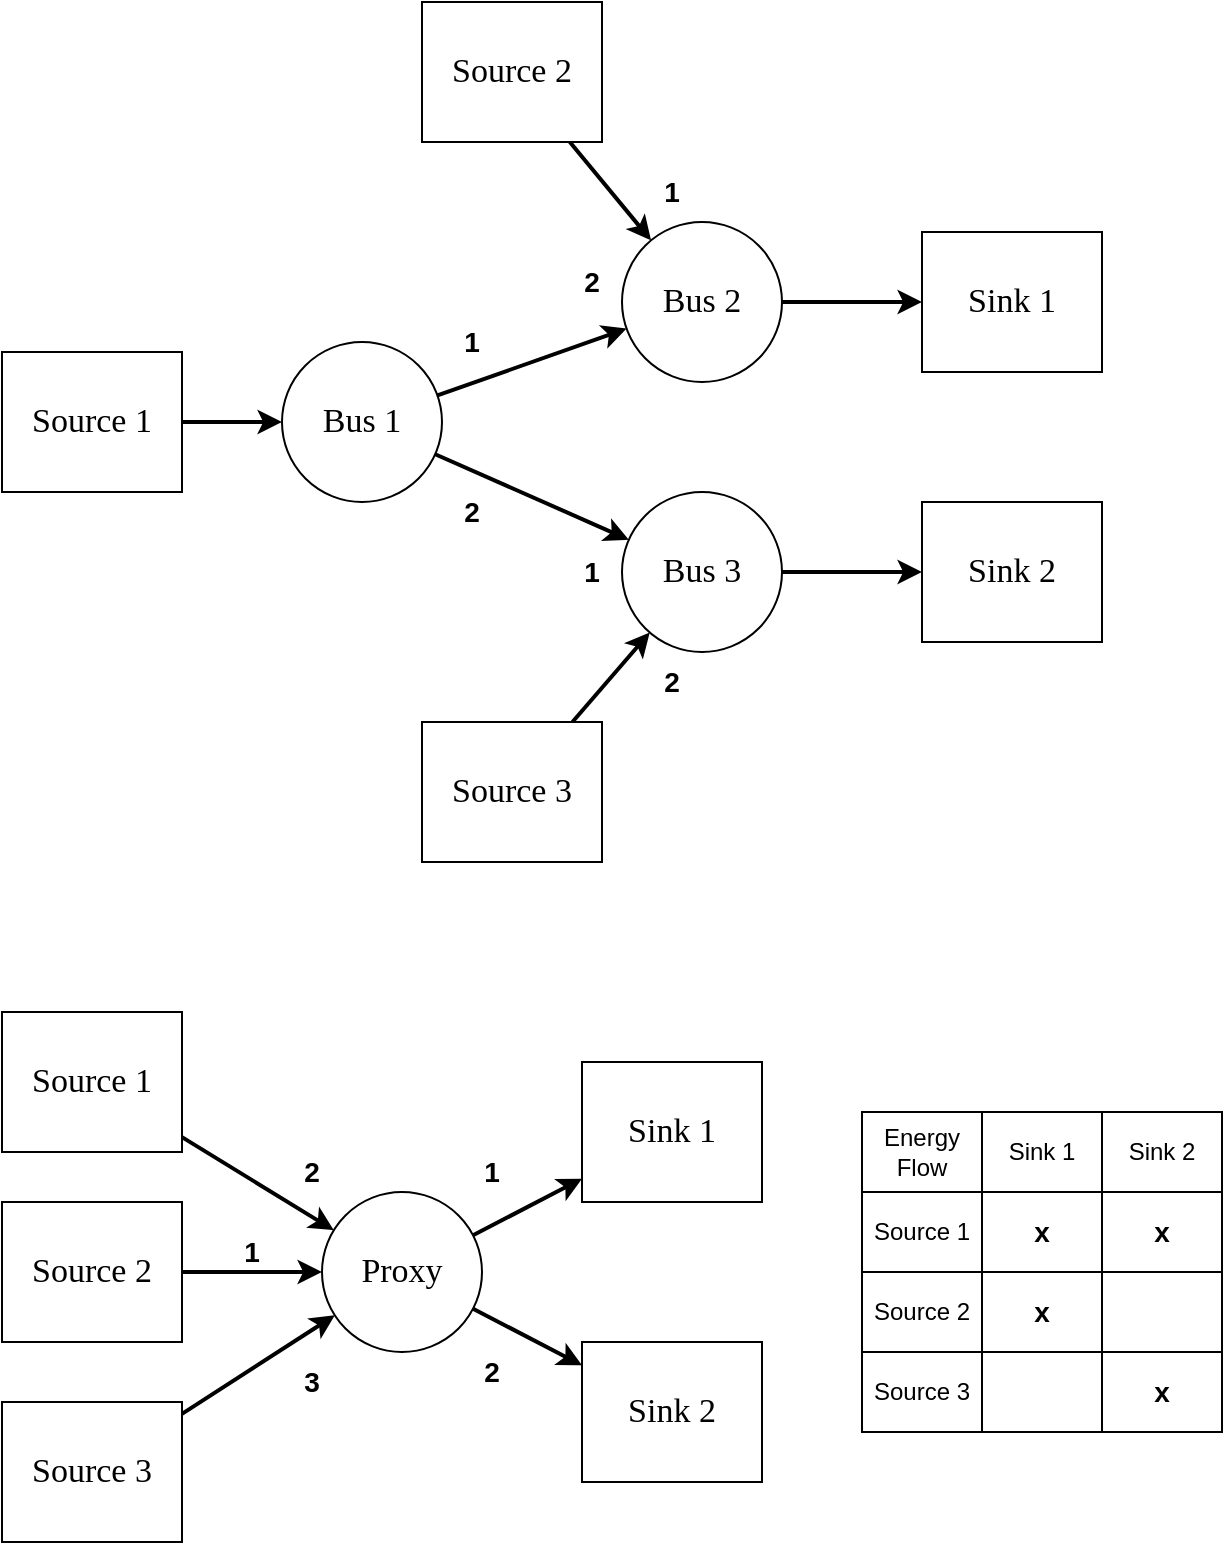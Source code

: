 <mxfile version="21.3.7" type="device">
  <diagram id="pJBGnG0E7fdYTddh-Bm8" name="Seite-1">
    <mxGraphModel dx="1434" dy="987" grid="1" gridSize="10" guides="1" tooltips="1" connect="1" arrows="1" fold="1" page="1" pageScale="1" pageWidth="1654" pageHeight="1169" math="0" shadow="0">
      <root>
        <mxCell id="0" />
        <mxCell id="1" parent="0" />
        <mxCell id="VFb-lmVho1Lgk8Ajv0ot-1" style="rounded=0;orthogonalLoop=1;jettySize=auto;html=1;strokeWidth=2;" edge="1" parent="1" source="vGjVvZkhIXhB1_bAwyrC-1" target="vGjVvZkhIXhB1_bAwyrC-3">
          <mxGeometry relative="1" as="geometry" />
        </mxCell>
        <mxCell id="vGjVvZkhIXhB1_bAwyrC-1" value="Source 1" style="rounded=0;whiteSpace=wrap;html=1;fontFamily=Times New Roman;fontSize=17;" parent="1" vertex="1">
          <mxGeometry x="180" y="255" width="90" height="70" as="geometry" />
        </mxCell>
        <mxCell id="VFb-lmVho1Lgk8Ajv0ot-2" style="rounded=0;orthogonalLoop=1;jettySize=auto;html=1;strokeWidth=2;" edge="1" parent="1" source="vGjVvZkhIXhB1_bAwyrC-3" target="VFb-lmVho1Lgk8Ajv0ot-3">
          <mxGeometry relative="1" as="geometry" />
        </mxCell>
        <mxCell id="VFb-lmVho1Lgk8Ajv0ot-7" style="rounded=0;orthogonalLoop=1;jettySize=auto;html=1;strokeWidth=2;" edge="1" parent="1" source="vGjVvZkhIXhB1_bAwyrC-3" target="VFb-lmVho1Lgk8Ajv0ot-6">
          <mxGeometry relative="1" as="geometry" />
        </mxCell>
        <mxCell id="vGjVvZkhIXhB1_bAwyrC-3" value="Bus 1" style="ellipse;whiteSpace=wrap;html=1;fontFamily=Times New Roman;fontSize=17;" parent="1" vertex="1">
          <mxGeometry x="320" y="250" width="80" height="80" as="geometry" />
        </mxCell>
        <mxCell id="vGjVvZkhIXhB1_bAwyrC-4" value="Sink 1" style="rounded=0;whiteSpace=wrap;html=1;fontFamily=Times New Roman;fontSize=17;" parent="1" vertex="1">
          <mxGeometry x="640" y="195" width="90" height="70" as="geometry" />
        </mxCell>
        <mxCell id="VFb-lmVho1Lgk8Ajv0ot-4" style="rounded=0;orthogonalLoop=1;jettySize=auto;html=1;strokeWidth=2;" edge="1" parent="1" source="VFb-lmVho1Lgk8Ajv0ot-3" target="vGjVvZkhIXhB1_bAwyrC-4">
          <mxGeometry relative="1" as="geometry" />
        </mxCell>
        <mxCell id="VFb-lmVho1Lgk8Ajv0ot-3" value="Bus 2" style="ellipse;whiteSpace=wrap;html=1;fontFamily=Times New Roman;fontSize=17;" vertex="1" parent="1">
          <mxGeometry x="490" y="190" width="80" height="80" as="geometry" />
        </mxCell>
        <mxCell id="VFb-lmVho1Lgk8Ajv0ot-5" value="Sink 2" style="rounded=0;whiteSpace=wrap;html=1;fontFamily=Times New Roman;fontSize=17;" vertex="1" parent="1">
          <mxGeometry x="640" y="330" width="90" height="70" as="geometry" />
        </mxCell>
        <mxCell id="VFb-lmVho1Lgk8Ajv0ot-8" style="rounded=0;orthogonalLoop=1;jettySize=auto;html=1;strokeWidth=2;" edge="1" parent="1" source="VFb-lmVho1Lgk8Ajv0ot-6" target="VFb-lmVho1Lgk8Ajv0ot-5">
          <mxGeometry relative="1" as="geometry" />
        </mxCell>
        <mxCell id="VFb-lmVho1Lgk8Ajv0ot-6" value="Bus 3" style="ellipse;whiteSpace=wrap;html=1;fontFamily=Times New Roman;fontSize=17;" vertex="1" parent="1">
          <mxGeometry x="490" y="325" width="80" height="80" as="geometry" />
        </mxCell>
        <mxCell id="VFb-lmVho1Lgk8Ajv0ot-10" style="rounded=0;orthogonalLoop=1;jettySize=auto;html=1;strokeWidth=2;" edge="1" parent="1" source="VFb-lmVho1Lgk8Ajv0ot-9" target="VFb-lmVho1Lgk8Ajv0ot-3">
          <mxGeometry relative="1" as="geometry" />
        </mxCell>
        <mxCell id="VFb-lmVho1Lgk8Ajv0ot-9" value="Source 2" style="rounded=0;whiteSpace=wrap;html=1;fontFamily=Times New Roman;fontSize=17;" vertex="1" parent="1">
          <mxGeometry x="390" y="80" width="90" height="70" as="geometry" />
        </mxCell>
        <mxCell id="VFb-lmVho1Lgk8Ajv0ot-12" style="rounded=0;orthogonalLoop=1;jettySize=auto;html=1;strokeWidth=2;" edge="1" parent="1" source="VFb-lmVho1Lgk8Ajv0ot-11" target="VFb-lmVho1Lgk8Ajv0ot-6">
          <mxGeometry relative="1" as="geometry" />
        </mxCell>
        <mxCell id="VFb-lmVho1Lgk8Ajv0ot-11" value="Source 3" style="rounded=0;whiteSpace=wrap;html=1;fontFamily=Times New Roman;fontSize=17;" vertex="1" parent="1">
          <mxGeometry x="390" y="440" width="90" height="70" as="geometry" />
        </mxCell>
        <mxCell id="VFb-lmVho1Lgk8Ajv0ot-13" value="2" style="text;html=1;strokeColor=none;fillColor=none;align=center;verticalAlign=middle;whiteSpace=wrap;rounded=0;fontStyle=1;fontSize=14;" vertex="1" parent="1">
          <mxGeometry x="400" y="320" width="30" height="30" as="geometry" />
        </mxCell>
        <mxCell id="VFb-lmVho1Lgk8Ajv0ot-14" value="1" style="text;html=1;strokeColor=none;fillColor=none;align=center;verticalAlign=middle;whiteSpace=wrap;rounded=0;fontStyle=1;fontSize=14;" vertex="1" parent="1">
          <mxGeometry x="400" y="235" width="30" height="30" as="geometry" />
        </mxCell>
        <mxCell id="VFb-lmVho1Lgk8Ajv0ot-15" value="2" style="text;html=1;strokeColor=none;fillColor=none;align=center;verticalAlign=middle;whiteSpace=wrap;rounded=0;fontStyle=1;fontSize=14;" vertex="1" parent="1">
          <mxGeometry x="500" y="405" width="30" height="30" as="geometry" />
        </mxCell>
        <mxCell id="VFb-lmVho1Lgk8Ajv0ot-16" value="1" style="text;html=1;strokeColor=none;fillColor=none;align=center;verticalAlign=middle;whiteSpace=wrap;rounded=0;fontStyle=1;fontSize=14;" vertex="1" parent="1">
          <mxGeometry x="460" y="350" width="30" height="30" as="geometry" />
        </mxCell>
        <mxCell id="VFb-lmVho1Lgk8Ajv0ot-18" value="1" style="text;html=1;strokeColor=none;fillColor=none;align=center;verticalAlign=middle;whiteSpace=wrap;rounded=0;fontStyle=1;fontSize=14;" vertex="1" parent="1">
          <mxGeometry x="500" y="160" width="30" height="30" as="geometry" />
        </mxCell>
        <mxCell id="VFb-lmVho1Lgk8Ajv0ot-19" value="2" style="text;html=1;strokeColor=none;fillColor=none;align=center;verticalAlign=middle;whiteSpace=wrap;rounded=0;fontStyle=1;fontSize=14;" vertex="1" parent="1">
          <mxGeometry x="460" y="205" width="30" height="30" as="geometry" />
        </mxCell>
        <mxCell id="VFb-lmVho1Lgk8Ajv0ot-28" style="rounded=0;orthogonalLoop=1;jettySize=auto;html=1;strokeWidth=2;" edge="1" parent="1" source="VFb-lmVho1Lgk8Ajv0ot-20" target="VFb-lmVho1Lgk8Ajv0ot-26">
          <mxGeometry relative="1" as="geometry" />
        </mxCell>
        <mxCell id="VFb-lmVho1Lgk8Ajv0ot-29" style="rounded=0;orthogonalLoop=1;jettySize=auto;html=1;strokeWidth=2;" edge="1" parent="1" source="VFb-lmVho1Lgk8Ajv0ot-20" target="VFb-lmVho1Lgk8Ajv0ot-27">
          <mxGeometry relative="1" as="geometry" />
        </mxCell>
        <mxCell id="VFb-lmVho1Lgk8Ajv0ot-20" value="Proxy" style="ellipse;whiteSpace=wrap;html=1;fontFamily=Times New Roman;fontSize=17;" vertex="1" parent="1">
          <mxGeometry x="340" y="675" width="80" height="80" as="geometry" />
        </mxCell>
        <mxCell id="VFb-lmVho1Lgk8Ajv0ot-22" style="rounded=0;orthogonalLoop=1;jettySize=auto;html=1;strokeWidth=2;" edge="1" parent="1" source="VFb-lmVho1Lgk8Ajv0ot-21" target="VFb-lmVho1Lgk8Ajv0ot-20">
          <mxGeometry relative="1" as="geometry" />
        </mxCell>
        <mxCell id="VFb-lmVho1Lgk8Ajv0ot-21" value="Source 1" style="rounded=0;whiteSpace=wrap;html=1;fontFamily=Times New Roman;fontSize=17;" vertex="1" parent="1">
          <mxGeometry x="180" y="585" width="90" height="70" as="geometry" />
        </mxCell>
        <mxCell id="VFb-lmVho1Lgk8Ajv0ot-30" style="rounded=0;orthogonalLoop=1;jettySize=auto;html=1;strokeWidth=2;" edge="1" parent="1" source="VFb-lmVho1Lgk8Ajv0ot-23" target="VFb-lmVho1Lgk8Ajv0ot-20">
          <mxGeometry relative="1" as="geometry" />
        </mxCell>
        <mxCell id="VFb-lmVho1Lgk8Ajv0ot-23" value="Source 2" style="rounded=0;whiteSpace=wrap;html=1;fontFamily=Times New Roman;fontSize=17;" vertex="1" parent="1">
          <mxGeometry x="180" y="680" width="90" height="70" as="geometry" />
        </mxCell>
        <mxCell id="VFb-lmVho1Lgk8Ajv0ot-31" style="rounded=0;orthogonalLoop=1;jettySize=auto;html=1;strokeWidth=2;" edge="1" parent="1" source="VFb-lmVho1Lgk8Ajv0ot-24" target="VFb-lmVho1Lgk8Ajv0ot-20">
          <mxGeometry relative="1" as="geometry" />
        </mxCell>
        <mxCell id="VFb-lmVho1Lgk8Ajv0ot-24" value="Source 3" style="rounded=0;whiteSpace=wrap;html=1;fontFamily=Times New Roman;fontSize=17;" vertex="1" parent="1">
          <mxGeometry x="180" y="780" width="90" height="70" as="geometry" />
        </mxCell>
        <mxCell id="VFb-lmVho1Lgk8Ajv0ot-26" value="Sink 1" style="rounded=0;whiteSpace=wrap;html=1;fontFamily=Times New Roman;fontSize=17;" vertex="1" parent="1">
          <mxGeometry x="470" y="610" width="90" height="70" as="geometry" />
        </mxCell>
        <mxCell id="VFb-lmVho1Lgk8Ajv0ot-27" value="Sink 2" style="rounded=0;whiteSpace=wrap;html=1;fontFamily=Times New Roman;fontSize=17;" vertex="1" parent="1">
          <mxGeometry x="470" y="750" width="90" height="70" as="geometry" />
        </mxCell>
        <mxCell id="VFb-lmVho1Lgk8Ajv0ot-32" value="" style="shape=table;startSize=0;container=1;collapsible=0;childLayout=tableLayout;fontSize=12;" vertex="1" parent="1">
          <mxGeometry x="610" y="635" width="180" height="160" as="geometry" />
        </mxCell>
        <mxCell id="VFb-lmVho1Lgk8Ajv0ot-33" value="" style="shape=tableRow;horizontal=0;startSize=0;swimlaneHead=0;swimlaneBody=0;strokeColor=inherit;top=0;left=0;bottom=0;right=0;collapsible=0;dropTarget=0;fillColor=none;points=[[0,0.5],[1,0.5]];portConstraint=eastwest;" vertex="1" parent="VFb-lmVho1Lgk8Ajv0ot-32">
          <mxGeometry width="180" height="40" as="geometry" />
        </mxCell>
        <mxCell id="VFb-lmVho1Lgk8Ajv0ot-34" value="Energy&lt;br&gt;Flow" style="shape=partialRectangle;html=1;whiteSpace=wrap;connectable=0;strokeColor=inherit;overflow=hidden;fillColor=none;top=0;left=0;bottom=0;right=0;pointerEvents=1;" vertex="1" parent="VFb-lmVho1Lgk8Ajv0ot-33">
          <mxGeometry width="60" height="40" as="geometry">
            <mxRectangle width="60" height="40" as="alternateBounds" />
          </mxGeometry>
        </mxCell>
        <mxCell id="VFb-lmVho1Lgk8Ajv0ot-35" value="Sink 1" style="shape=partialRectangle;html=1;whiteSpace=wrap;connectable=0;strokeColor=inherit;overflow=hidden;fillColor=none;top=0;left=0;bottom=0;right=0;pointerEvents=1;" vertex="1" parent="VFb-lmVho1Lgk8Ajv0ot-33">
          <mxGeometry x="60" width="60" height="40" as="geometry">
            <mxRectangle width="60" height="40" as="alternateBounds" />
          </mxGeometry>
        </mxCell>
        <mxCell id="VFb-lmVho1Lgk8Ajv0ot-36" value="Sink 2" style="shape=partialRectangle;html=1;whiteSpace=wrap;connectable=0;strokeColor=inherit;overflow=hidden;fillColor=none;top=0;left=0;bottom=0;right=0;pointerEvents=1;" vertex="1" parent="VFb-lmVho1Lgk8Ajv0ot-33">
          <mxGeometry x="120" width="60" height="40" as="geometry">
            <mxRectangle width="60" height="40" as="alternateBounds" />
          </mxGeometry>
        </mxCell>
        <mxCell id="VFb-lmVho1Lgk8Ajv0ot-37" value="" style="shape=tableRow;horizontal=0;startSize=0;swimlaneHead=0;swimlaneBody=0;strokeColor=inherit;top=0;left=0;bottom=0;right=0;collapsible=0;dropTarget=0;fillColor=none;points=[[0,0.5],[1,0.5]];portConstraint=eastwest;" vertex="1" parent="VFb-lmVho1Lgk8Ajv0ot-32">
          <mxGeometry y="40" width="180" height="40" as="geometry" />
        </mxCell>
        <mxCell id="VFb-lmVho1Lgk8Ajv0ot-38" value="Source 1" style="shape=partialRectangle;html=1;whiteSpace=wrap;connectable=0;strokeColor=inherit;overflow=hidden;fillColor=none;top=0;left=0;bottom=0;right=0;pointerEvents=1;" vertex="1" parent="VFb-lmVho1Lgk8Ajv0ot-37">
          <mxGeometry width="60" height="40" as="geometry">
            <mxRectangle width="60" height="40" as="alternateBounds" />
          </mxGeometry>
        </mxCell>
        <mxCell id="VFb-lmVho1Lgk8Ajv0ot-39" value="x" style="shape=partialRectangle;html=1;whiteSpace=wrap;connectable=0;strokeColor=inherit;overflow=hidden;fillColor=none;top=0;left=0;bottom=0;right=0;pointerEvents=1;fontStyle=1;fontSize=14;" vertex="1" parent="VFb-lmVho1Lgk8Ajv0ot-37">
          <mxGeometry x="60" width="60" height="40" as="geometry">
            <mxRectangle width="60" height="40" as="alternateBounds" />
          </mxGeometry>
        </mxCell>
        <mxCell id="VFb-lmVho1Lgk8Ajv0ot-40" value="x" style="shape=partialRectangle;html=1;whiteSpace=wrap;connectable=0;strokeColor=inherit;overflow=hidden;fillColor=none;top=0;left=0;bottom=0;right=0;pointerEvents=1;fontStyle=1;fontSize=14;" vertex="1" parent="VFb-lmVho1Lgk8Ajv0ot-37">
          <mxGeometry x="120" width="60" height="40" as="geometry">
            <mxRectangle width="60" height="40" as="alternateBounds" />
          </mxGeometry>
        </mxCell>
        <mxCell id="VFb-lmVho1Lgk8Ajv0ot-41" value="" style="shape=tableRow;horizontal=0;startSize=0;swimlaneHead=0;swimlaneBody=0;strokeColor=inherit;top=0;left=0;bottom=0;right=0;collapsible=0;dropTarget=0;fillColor=none;points=[[0,0.5],[1,0.5]];portConstraint=eastwest;" vertex="1" parent="VFb-lmVho1Lgk8Ajv0ot-32">
          <mxGeometry y="80" width="180" height="40" as="geometry" />
        </mxCell>
        <mxCell id="VFb-lmVho1Lgk8Ajv0ot-42" value="Source 2" style="shape=partialRectangle;html=1;whiteSpace=wrap;connectable=0;strokeColor=inherit;overflow=hidden;fillColor=none;top=0;left=0;bottom=0;right=0;pointerEvents=1;" vertex="1" parent="VFb-lmVho1Lgk8Ajv0ot-41">
          <mxGeometry width="60" height="40" as="geometry">
            <mxRectangle width="60" height="40" as="alternateBounds" />
          </mxGeometry>
        </mxCell>
        <mxCell id="VFb-lmVho1Lgk8Ajv0ot-43" value="x" style="shape=partialRectangle;html=1;whiteSpace=wrap;connectable=0;strokeColor=inherit;overflow=hidden;fillColor=none;top=0;left=0;bottom=0;right=0;pointerEvents=1;fontStyle=1;fontSize=14;" vertex="1" parent="VFb-lmVho1Lgk8Ajv0ot-41">
          <mxGeometry x="60" width="60" height="40" as="geometry">
            <mxRectangle width="60" height="40" as="alternateBounds" />
          </mxGeometry>
        </mxCell>
        <mxCell id="VFb-lmVho1Lgk8Ajv0ot-44" value="" style="shape=partialRectangle;html=1;whiteSpace=wrap;connectable=0;strokeColor=inherit;overflow=hidden;fillColor=none;top=0;left=0;bottom=0;right=0;pointerEvents=1;" vertex="1" parent="VFb-lmVho1Lgk8Ajv0ot-41">
          <mxGeometry x="120" width="60" height="40" as="geometry">
            <mxRectangle width="60" height="40" as="alternateBounds" />
          </mxGeometry>
        </mxCell>
        <mxCell id="VFb-lmVho1Lgk8Ajv0ot-45" value="" style="shape=tableRow;horizontal=0;startSize=0;swimlaneHead=0;swimlaneBody=0;strokeColor=inherit;top=0;left=0;bottom=0;right=0;collapsible=0;dropTarget=0;fillColor=none;points=[[0,0.5],[1,0.5]];portConstraint=eastwest;" vertex="1" parent="VFb-lmVho1Lgk8Ajv0ot-32">
          <mxGeometry y="120" width="180" height="40" as="geometry" />
        </mxCell>
        <mxCell id="VFb-lmVho1Lgk8Ajv0ot-46" value="Source 3" style="shape=partialRectangle;html=1;whiteSpace=wrap;connectable=0;strokeColor=inherit;overflow=hidden;fillColor=none;top=0;left=0;bottom=0;right=0;pointerEvents=1;" vertex="1" parent="VFb-lmVho1Lgk8Ajv0ot-45">
          <mxGeometry width="60" height="40" as="geometry">
            <mxRectangle width="60" height="40" as="alternateBounds" />
          </mxGeometry>
        </mxCell>
        <mxCell id="VFb-lmVho1Lgk8Ajv0ot-47" value="" style="shape=partialRectangle;html=1;whiteSpace=wrap;connectable=0;strokeColor=inherit;overflow=hidden;fillColor=none;top=0;left=0;bottom=0;right=0;pointerEvents=1;" vertex="1" parent="VFb-lmVho1Lgk8Ajv0ot-45">
          <mxGeometry x="60" width="60" height="40" as="geometry">
            <mxRectangle width="60" height="40" as="alternateBounds" />
          </mxGeometry>
        </mxCell>
        <mxCell id="VFb-lmVho1Lgk8Ajv0ot-48" value="x" style="shape=partialRectangle;html=1;whiteSpace=wrap;connectable=0;strokeColor=inherit;overflow=hidden;fillColor=none;top=0;left=0;bottom=0;right=0;pointerEvents=1;fontStyle=1;fontSize=14;" vertex="1" parent="VFb-lmVho1Lgk8Ajv0ot-45">
          <mxGeometry x="120" width="60" height="40" as="geometry">
            <mxRectangle width="60" height="40" as="alternateBounds" />
          </mxGeometry>
        </mxCell>
        <mxCell id="VFb-lmVho1Lgk8Ajv0ot-49" value="2" style="text;html=1;strokeColor=none;fillColor=none;align=center;verticalAlign=middle;whiteSpace=wrap;rounded=0;fontStyle=1;fontSize=14;" vertex="1" parent="1">
          <mxGeometry x="320" y="650" width="30" height="30" as="geometry" />
        </mxCell>
        <mxCell id="VFb-lmVho1Lgk8Ajv0ot-50" value="1" style="text;html=1;strokeColor=none;fillColor=none;align=center;verticalAlign=middle;whiteSpace=wrap;rounded=0;fontStyle=1;fontSize=14;" vertex="1" parent="1">
          <mxGeometry x="290" y="690" width="30" height="30" as="geometry" />
        </mxCell>
        <mxCell id="VFb-lmVho1Lgk8Ajv0ot-51" value="3" style="text;html=1;strokeColor=none;fillColor=none;align=center;verticalAlign=middle;whiteSpace=wrap;rounded=0;fontStyle=1;fontSize=14;" vertex="1" parent="1">
          <mxGeometry x="320" y="755" width="30" height="30" as="geometry" />
        </mxCell>
        <mxCell id="VFb-lmVho1Lgk8Ajv0ot-52" value="2" style="text;html=1;strokeColor=none;fillColor=none;align=center;verticalAlign=middle;whiteSpace=wrap;rounded=0;fontStyle=1;fontSize=14;" vertex="1" parent="1">
          <mxGeometry x="410" y="750" width="30" height="30" as="geometry" />
        </mxCell>
        <mxCell id="VFb-lmVho1Lgk8Ajv0ot-54" value="1" style="text;html=1;strokeColor=none;fillColor=none;align=center;verticalAlign=middle;whiteSpace=wrap;rounded=0;fontStyle=1;fontSize=14;" vertex="1" parent="1">
          <mxGeometry x="410" y="650" width="30" height="30" as="geometry" />
        </mxCell>
      </root>
    </mxGraphModel>
  </diagram>
</mxfile>
